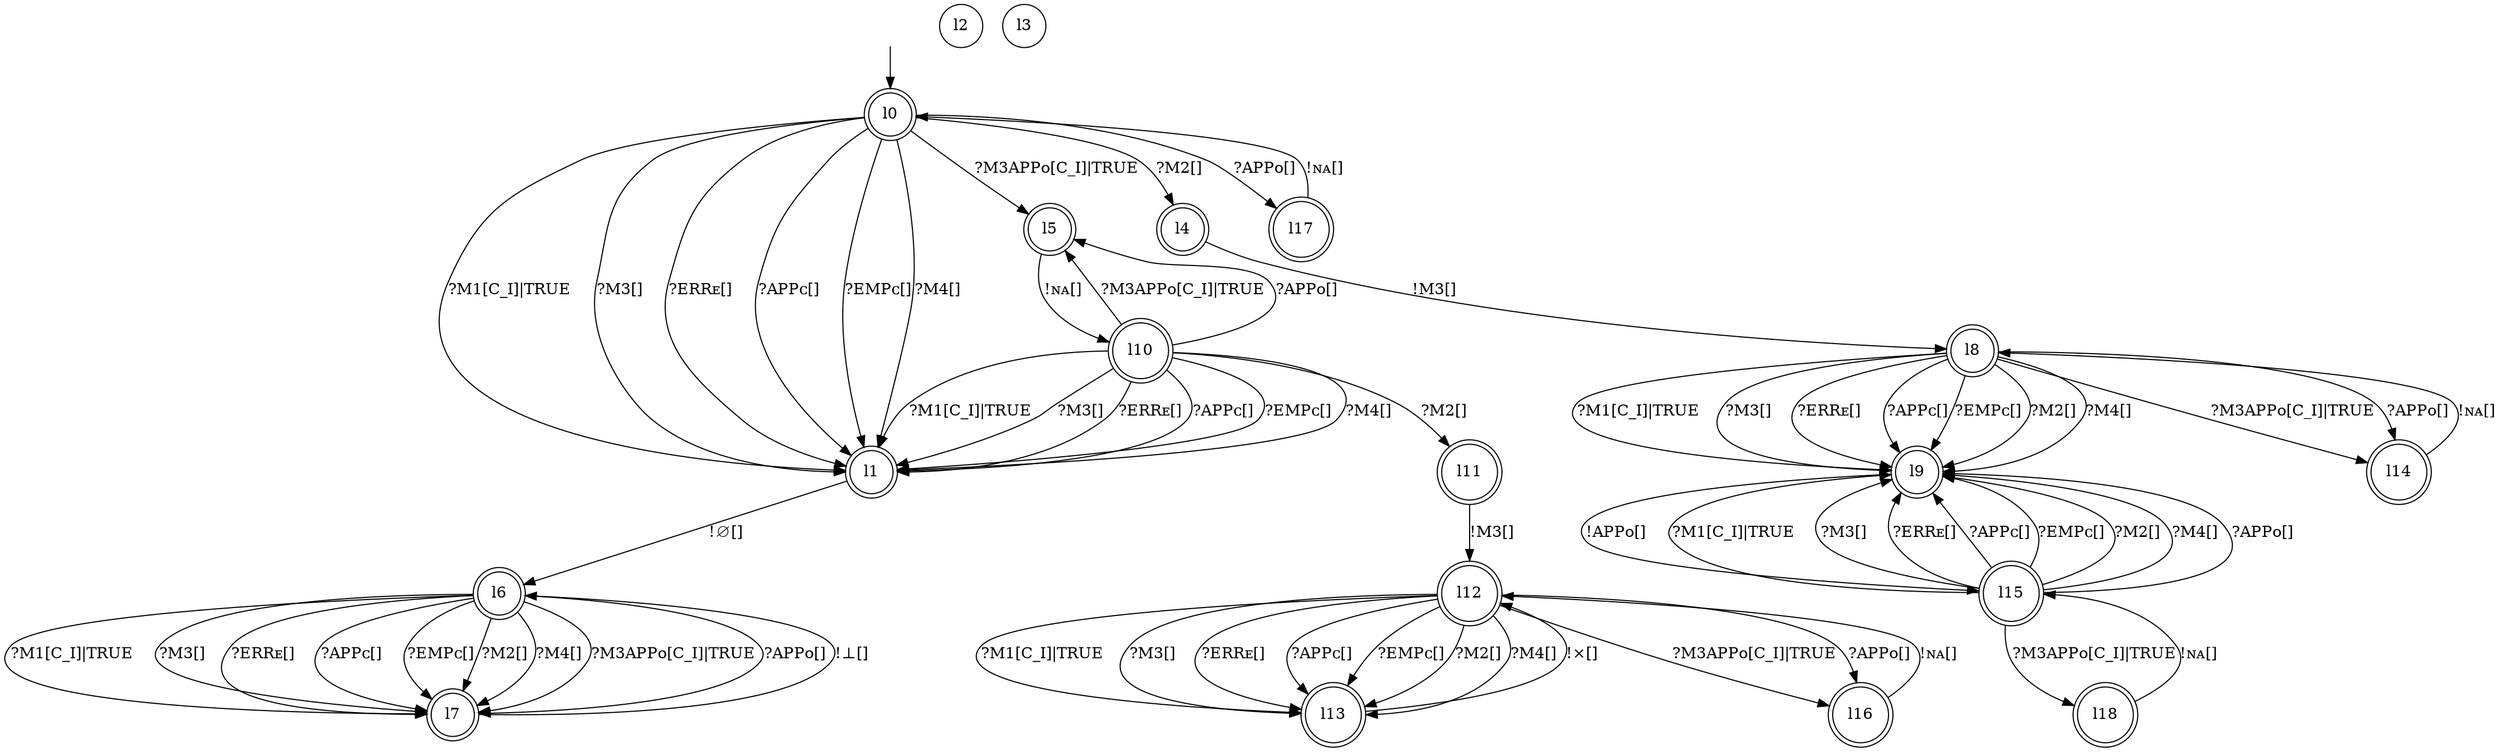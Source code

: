 digraph RA {
"" [shape=none,label=<>]
"l0" [shape=doublecircle]
"l1" [shape=doublecircle]
"l2" [shape=circle]
"l3" [shape=circle]
"l4" [shape=doublecircle]
"l5" [shape=doublecircle]
"l6" [shape=doublecircle]
"l7" [shape=doublecircle]
"l8" [shape=doublecircle]
"l9" [shape=doublecircle]
"l10" [shape=doublecircle]
"l11" [shape=doublecircle]
"l12" [shape=doublecircle]
"l13" [shape=doublecircle]
"l14" [shape=doublecircle]
"l15" [shape=doublecircle]
"l16" [shape=doublecircle]
"l17" [shape=doublecircle]
"l18" [shape=doublecircle]
"" -> "l0"
"l0" -> "l1" [label=<?M1[C_I]|TRUE>]
"l0" -> "l1" [label=<?M3[]>]
"l0" -> "l1" [label=<?ERRᴇ[]>]
"l0" -> "l1" [label=<?APPᴄ[]>]
"l0" -> "l1" [label=<?EMPᴄ[]>]
"l0" -> "l1" [label=<?M4[]>]
"l0" -> "l4" [label=<?M2[]>]
"l0" -> "l5" [label=<?M3APPᴏ[C_I]|TRUE>]
"l0" -> "l17" [label=<?APPᴏ[]>]
"l1" -> "l6" [label=<!∅[]>]
"l4" -> "l8" [label=<!M3[]>]
"l5" -> "l10" [label=<!ɴᴀ[]>]
"l6" -> "l7" [label=<?M1[C_I]|TRUE>]
"l6" -> "l7" [label=<?M3[]>]
"l6" -> "l7" [label=<?ERRᴇ[]>]
"l6" -> "l7" [label=<?APPᴄ[]>]
"l6" -> "l7" [label=<?EMPᴄ[]>]
"l6" -> "l7" [label=<?M2[]>]
"l6" -> "l7" [label=<?M4[]>]
"l6" -> "l7" [label=<?M3APPᴏ[C_I]|TRUE>]
"l6" -> "l7" [label=<?APPᴏ[]>]
"l7" -> "l6" [label=<!⊥[]>]
"l8" -> "l9" [label=<?M1[C_I]|TRUE>]
"l8" -> "l9" [label=<?M3[]>]
"l8" -> "l9" [label=<?ERRᴇ[]>]
"l8" -> "l9" [label=<?APPᴄ[]>]
"l8" -> "l9" [label=<?EMPᴄ[]>]
"l8" -> "l9" [label=<?M2[]>]
"l8" -> "l9" [label=<?M4[]>]
"l8" -> "l14" [label=<?M3APPᴏ[C_I]|TRUE>]
"l8" -> "l14" [label=<?APPᴏ[]>]
"l9" -> "l15" [label=<!APPᴏ[]>]
"l10" -> "l1" [label=<?M1[C_I]|TRUE>]
"l10" -> "l1" [label=<?M3[]>]
"l10" -> "l1" [label=<?ERRᴇ[]>]
"l10" -> "l1" [label=<?APPᴄ[]>]
"l10" -> "l1" [label=<?EMPᴄ[]>]
"l10" -> "l1" [label=<?M4[]>]
"l10" -> "l5" [label=<?M3APPᴏ[C_I]|TRUE>]
"l10" -> "l5" [label=<?APPᴏ[]>]
"l10" -> "l11" [label=<?M2[]>]
"l11" -> "l12" [label=<!M3[]>]
"l12" -> "l13" [label=<?M1[C_I]|TRUE>]
"l12" -> "l13" [label=<?M3[]>]
"l12" -> "l13" [label=<?ERRᴇ[]>]
"l12" -> "l13" [label=<?APPᴄ[]>]
"l12" -> "l13" [label=<?EMPᴄ[]>]
"l12" -> "l13" [label=<?M2[]>]
"l12" -> "l13" [label=<?M4[]>]
"l12" -> "l16" [label=<?M3APPᴏ[C_I]|TRUE>]
"l12" -> "l16" [label=<?APPᴏ[]>]
"l13" -> "l12" [label=<!⨯[]>]
"l14" -> "l8" [label=<!ɴᴀ[]>]
"l15" -> "l9" [label=<?M1[C_I]|TRUE>]
"l15" -> "l9" [label=<?M3[]>]
"l15" -> "l9" [label=<?ERRᴇ[]>]
"l15" -> "l9" [label=<?APPᴄ[]>]
"l15" -> "l9" [label=<?EMPᴄ[]>]
"l15" -> "l9" [label=<?M2[]>]
"l15" -> "l9" [label=<?M4[]>]
"l15" -> "l9" [label=<?APPᴏ[]>]
"l15" -> "l18" [label=<?M3APPᴏ[C_I]|TRUE>]
"l16" -> "l12" [label=<!ɴᴀ[]>]
"l17" -> "l0" [label=<!ɴᴀ[]>]
"l18" -> "l15" [label=<!ɴᴀ[]>]
}
